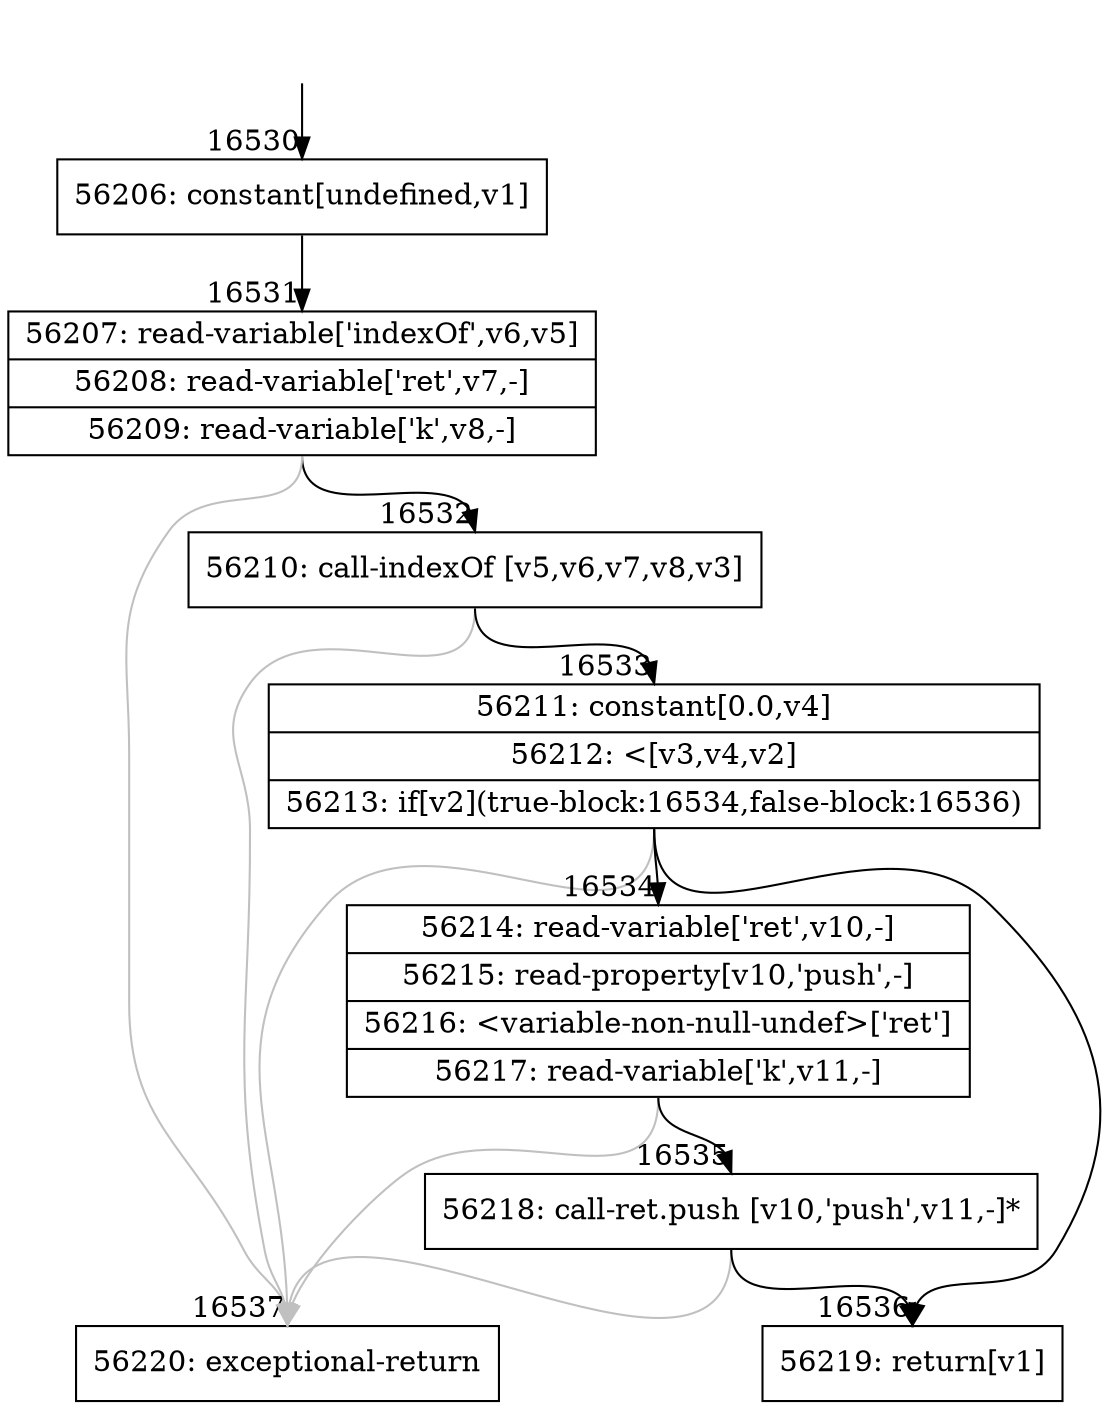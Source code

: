 digraph {
rankdir="TD"
BB_entry1418[shape=none,label=""];
BB_entry1418 -> BB16530 [tailport=s, headport=n, headlabel="    16530"]
BB16530 [shape=record label="{56206: constant[undefined,v1]}" ] 
BB16530 -> BB16531 [tailport=s, headport=n, headlabel="      16531"]
BB16531 [shape=record label="{56207: read-variable['indexOf',v6,v5]|56208: read-variable['ret',v7,-]|56209: read-variable['k',v8,-]}" ] 
BB16531 -> BB16532 [tailport=s, headport=n, headlabel="      16532"]
BB16531 -> BB16537 [tailport=s, headport=n, color=gray, headlabel="      16537"]
BB16532 [shape=record label="{56210: call-indexOf [v5,v6,v7,v8,v3]}" ] 
BB16532 -> BB16533 [tailport=s, headport=n, headlabel="      16533"]
BB16532 -> BB16537 [tailport=s, headport=n, color=gray]
BB16533 [shape=record label="{56211: constant[0.0,v4]|56212: \<[v3,v4,v2]|56213: if[v2](true-block:16534,false-block:16536)}" ] 
BB16533 -> BB16534 [tailport=s, headport=n, headlabel="      16534"]
BB16533 -> BB16536 [tailport=s, headport=n, headlabel="      16536"]
BB16533 -> BB16537 [tailport=s, headport=n, color=gray]
BB16534 [shape=record label="{56214: read-variable['ret',v10,-]|56215: read-property[v10,'push',-]|56216: \<variable-non-null-undef\>['ret']|56217: read-variable['k',v11,-]}" ] 
BB16534 -> BB16535 [tailport=s, headport=n, headlabel="      16535"]
BB16534 -> BB16537 [tailport=s, headport=n, color=gray]
BB16535 [shape=record label="{56218: call-ret.push [v10,'push',v11,-]*}" ] 
BB16535 -> BB16536 [tailport=s, headport=n]
BB16535 -> BB16537 [tailport=s, headport=n, color=gray]
BB16536 [shape=record label="{56219: return[v1]}" ] 
BB16537 [shape=record label="{56220: exceptional-return}" ] 
//#$~ 31001
}
